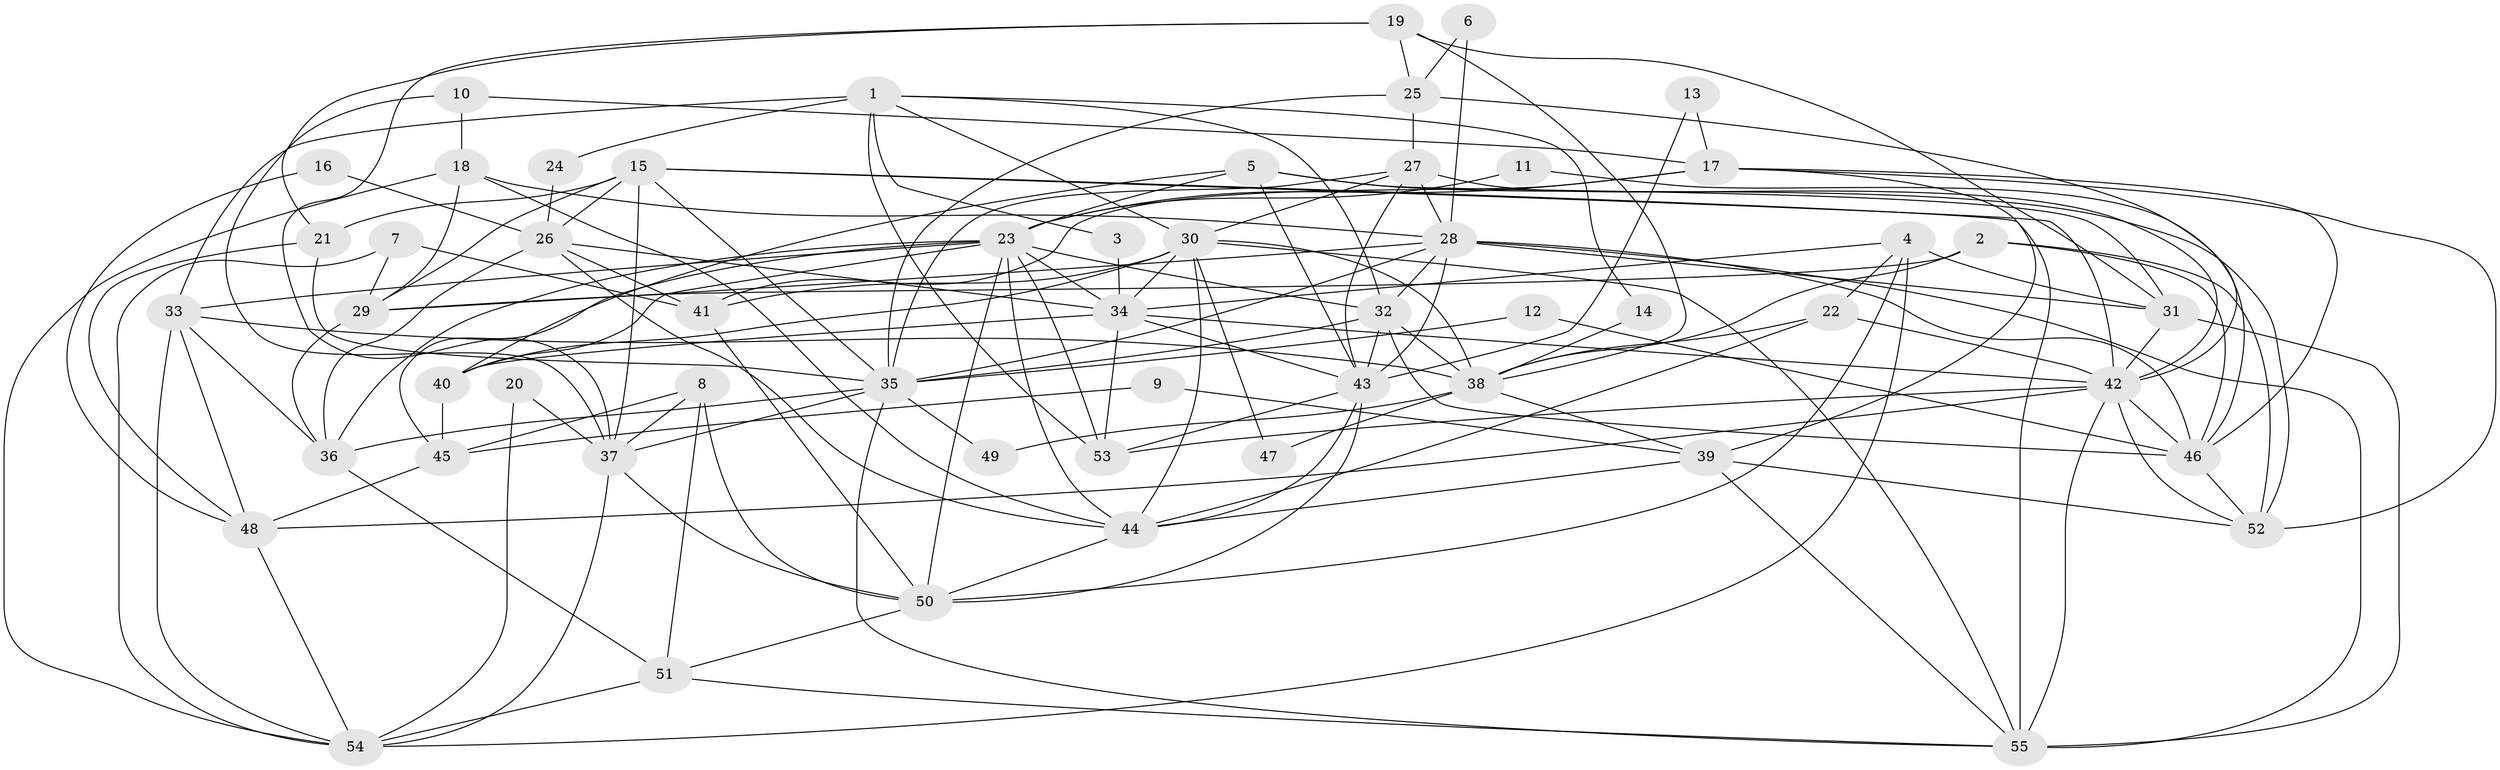 // original degree distribution, {6: 0.08181818181818182, 4: 0.24545454545454545, 8: 0.01818181818181818, 3: 0.2545454545454545, 5: 0.19090909090909092, 2: 0.16363636363636364, 7: 0.03636363636363636, 9: 0.00909090909090909}
// Generated by graph-tools (version 1.1) at 2025/50/03/09/25 03:50:13]
// undirected, 55 vertices, 154 edges
graph export_dot {
graph [start="1"]
  node [color=gray90,style=filled];
  1;
  2;
  3;
  4;
  5;
  6;
  7;
  8;
  9;
  10;
  11;
  12;
  13;
  14;
  15;
  16;
  17;
  18;
  19;
  20;
  21;
  22;
  23;
  24;
  25;
  26;
  27;
  28;
  29;
  30;
  31;
  32;
  33;
  34;
  35;
  36;
  37;
  38;
  39;
  40;
  41;
  42;
  43;
  44;
  45;
  46;
  47;
  48;
  49;
  50;
  51;
  52;
  53;
  54;
  55;
  1 -- 3 [weight=1.0];
  1 -- 14 [weight=1.0];
  1 -- 24 [weight=1.0];
  1 -- 30 [weight=1.0];
  1 -- 32 [weight=1.0];
  1 -- 33 [weight=1.0];
  1 -- 53 [weight=1.0];
  2 -- 29 [weight=1.0];
  2 -- 38 [weight=1.0];
  2 -- 46 [weight=1.0];
  2 -- 52 [weight=1.0];
  3 -- 34 [weight=1.0];
  4 -- 22 [weight=1.0];
  4 -- 31 [weight=1.0];
  4 -- 34 [weight=1.0];
  4 -- 50 [weight=1.0];
  4 -- 54 [weight=1.0];
  5 -- 23 [weight=1.0];
  5 -- 31 [weight=1.0];
  5 -- 40 [weight=1.0];
  5 -- 43 [weight=1.0];
  5 -- 52 [weight=1.0];
  6 -- 25 [weight=1.0];
  6 -- 28 [weight=1.0];
  7 -- 29 [weight=1.0];
  7 -- 41 [weight=1.0];
  7 -- 54 [weight=1.0];
  8 -- 37 [weight=1.0];
  8 -- 45 [weight=1.0];
  8 -- 50 [weight=1.0];
  8 -- 51 [weight=1.0];
  9 -- 39 [weight=1.0];
  9 -- 45 [weight=1.0];
  10 -- 17 [weight=1.0];
  10 -- 18 [weight=1.0];
  10 -- 37 [weight=1.0];
  11 -- 23 [weight=1.0];
  11 -- 46 [weight=1.0];
  12 -- 35 [weight=1.0];
  12 -- 46 [weight=1.0];
  13 -- 17 [weight=1.0];
  13 -- 43 [weight=1.0];
  14 -- 38 [weight=1.0];
  15 -- 21 [weight=1.0];
  15 -- 26 [weight=1.0];
  15 -- 29 [weight=1.0];
  15 -- 35 [weight=1.0];
  15 -- 37 [weight=2.0];
  15 -- 42 [weight=1.0];
  15 -- 55 [weight=1.0];
  16 -- 26 [weight=1.0];
  16 -- 48 [weight=1.0];
  17 -- 23 [weight=1.0];
  17 -- 39 [weight=1.0];
  17 -- 41 [weight=1.0];
  17 -- 46 [weight=1.0];
  17 -- 52 [weight=1.0];
  18 -- 28 [weight=1.0];
  18 -- 29 [weight=1.0];
  18 -- 44 [weight=1.0];
  18 -- 54 [weight=1.0];
  19 -- 21 [weight=1.0];
  19 -- 25 [weight=1.0];
  19 -- 31 [weight=1.0];
  19 -- 37 [weight=1.0];
  19 -- 38 [weight=1.0];
  20 -- 37 [weight=1.0];
  20 -- 54 [weight=1.0];
  21 -- 35 [weight=1.0];
  21 -- 48 [weight=1.0];
  22 -- 38 [weight=1.0];
  22 -- 42 [weight=1.0];
  22 -- 44 [weight=2.0];
  23 -- 32 [weight=1.0];
  23 -- 33 [weight=1.0];
  23 -- 34 [weight=1.0];
  23 -- 36 [weight=1.0];
  23 -- 40 [weight=1.0];
  23 -- 44 [weight=1.0];
  23 -- 45 [weight=1.0];
  23 -- 50 [weight=1.0];
  23 -- 53 [weight=1.0];
  24 -- 26 [weight=1.0];
  25 -- 27 [weight=1.0];
  25 -- 35 [weight=1.0];
  25 -- 42 [weight=1.0];
  26 -- 34 [weight=1.0];
  26 -- 36 [weight=1.0];
  26 -- 41 [weight=1.0];
  26 -- 44 [weight=2.0];
  27 -- 28 [weight=1.0];
  27 -- 30 [weight=1.0];
  27 -- 35 [weight=1.0];
  27 -- 42 [weight=1.0];
  27 -- 43 [weight=1.0];
  28 -- 29 [weight=1.0];
  28 -- 31 [weight=2.0];
  28 -- 32 [weight=1.0];
  28 -- 35 [weight=1.0];
  28 -- 43 [weight=1.0];
  28 -- 46 [weight=1.0];
  28 -- 55 [weight=2.0];
  29 -- 36 [weight=1.0];
  30 -- 34 [weight=1.0];
  30 -- 38 [weight=1.0];
  30 -- 40 [weight=2.0];
  30 -- 41 [weight=1.0];
  30 -- 44 [weight=1.0];
  30 -- 47 [weight=1.0];
  30 -- 55 [weight=1.0];
  31 -- 42 [weight=1.0];
  31 -- 55 [weight=1.0];
  32 -- 35 [weight=1.0];
  32 -- 38 [weight=1.0];
  32 -- 43 [weight=1.0];
  32 -- 46 [weight=1.0];
  33 -- 36 [weight=1.0];
  33 -- 38 [weight=1.0];
  33 -- 48 [weight=1.0];
  33 -- 54 [weight=1.0];
  34 -- 40 [weight=1.0];
  34 -- 42 [weight=1.0];
  34 -- 43 [weight=1.0];
  34 -- 53 [weight=1.0];
  35 -- 36 [weight=1.0];
  35 -- 37 [weight=1.0];
  35 -- 49 [weight=1.0];
  35 -- 55 [weight=1.0];
  36 -- 51 [weight=1.0];
  37 -- 50 [weight=1.0];
  37 -- 54 [weight=1.0];
  38 -- 39 [weight=1.0];
  38 -- 47 [weight=1.0];
  38 -- 49 [weight=1.0];
  39 -- 44 [weight=1.0];
  39 -- 52 [weight=1.0];
  39 -- 55 [weight=1.0];
  40 -- 45 [weight=1.0];
  41 -- 50 [weight=1.0];
  42 -- 46 [weight=1.0];
  42 -- 48 [weight=1.0];
  42 -- 52 [weight=1.0];
  42 -- 53 [weight=1.0];
  42 -- 55 [weight=1.0];
  43 -- 44 [weight=1.0];
  43 -- 50 [weight=1.0];
  43 -- 53 [weight=1.0];
  44 -- 50 [weight=1.0];
  45 -- 48 [weight=1.0];
  46 -- 52 [weight=1.0];
  48 -- 54 [weight=1.0];
  50 -- 51 [weight=1.0];
  51 -- 54 [weight=1.0];
  51 -- 55 [weight=1.0];
}
